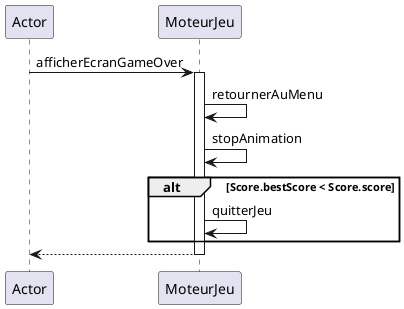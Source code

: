 @startuml
participant Actor
Actor -> MoteurJeu : afficherEcranGameOver
activate MoteurJeu
MoteurJeu -> MoteurJeu : retournerAuMenu
MoteurJeu -> MoteurJeu : stopAnimation
alt Score.bestScore < Score.score
MoteurJeu -> MoteurJeu : quitterJeu
end
return
@enduml